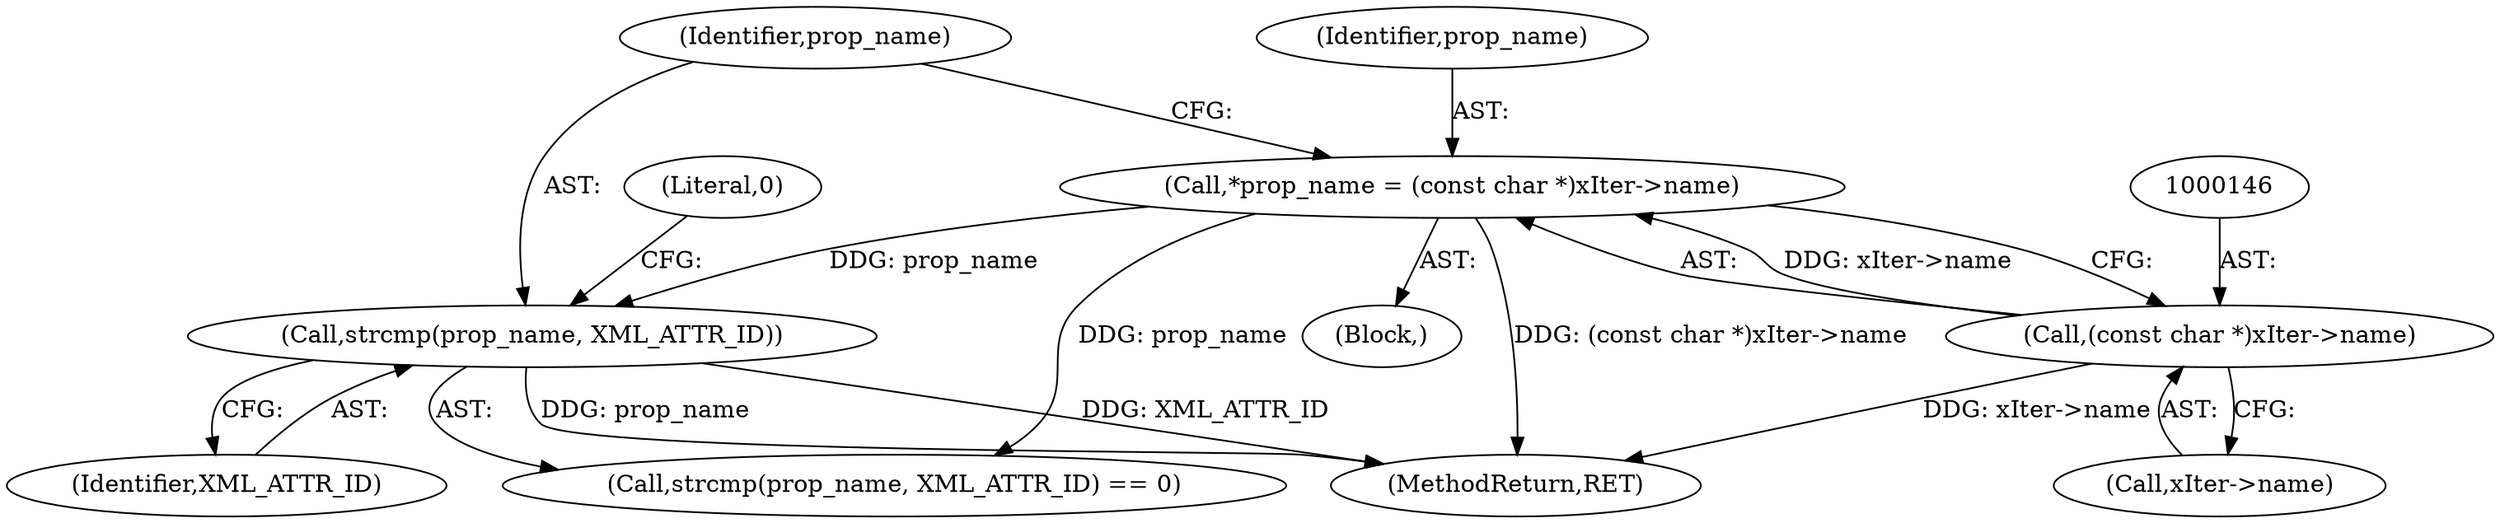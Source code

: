 digraph "1_pacemaker_84ac07c@API" {
"1000152" [label="(Call,strcmp(prop_name, XML_ATTR_ID))"];
"1000143" [label="(Call,*prop_name = (const char *)xIter->name)"];
"1000145" [label="(Call,(const char *)xIter->name)"];
"1000152" [label="(Call,strcmp(prop_name, XML_ATTR_ID))"];
"1000143" [label="(Call,*prop_name = (const char *)xIter->name)"];
"1000214" [label="(MethodReturn,RET)"];
"1000141" [label="(Block,)"];
"1000145" [label="(Call,(const char *)xIter->name)"];
"1000154" [label="(Identifier,XML_ATTR_ID)"];
"1000151" [label="(Call,strcmp(prop_name, XML_ATTR_ID) == 0)"];
"1000147" [label="(Call,xIter->name)"];
"1000153" [label="(Identifier,prop_name)"];
"1000155" [label="(Literal,0)"];
"1000144" [label="(Identifier,prop_name)"];
"1000152" -> "1000151"  [label="AST: "];
"1000152" -> "1000154"  [label="CFG: "];
"1000153" -> "1000152"  [label="AST: "];
"1000154" -> "1000152"  [label="AST: "];
"1000155" -> "1000152"  [label="CFG: "];
"1000152" -> "1000214"  [label="DDG: prop_name"];
"1000152" -> "1000214"  [label="DDG: XML_ATTR_ID"];
"1000143" -> "1000152"  [label="DDG: prop_name"];
"1000143" -> "1000141"  [label="AST: "];
"1000143" -> "1000145"  [label="CFG: "];
"1000144" -> "1000143"  [label="AST: "];
"1000145" -> "1000143"  [label="AST: "];
"1000153" -> "1000143"  [label="CFG: "];
"1000143" -> "1000214"  [label="DDG: (const char *)xIter->name"];
"1000145" -> "1000143"  [label="DDG: xIter->name"];
"1000143" -> "1000151"  [label="DDG: prop_name"];
"1000145" -> "1000147"  [label="CFG: "];
"1000146" -> "1000145"  [label="AST: "];
"1000147" -> "1000145"  [label="AST: "];
"1000145" -> "1000214"  [label="DDG: xIter->name"];
}
